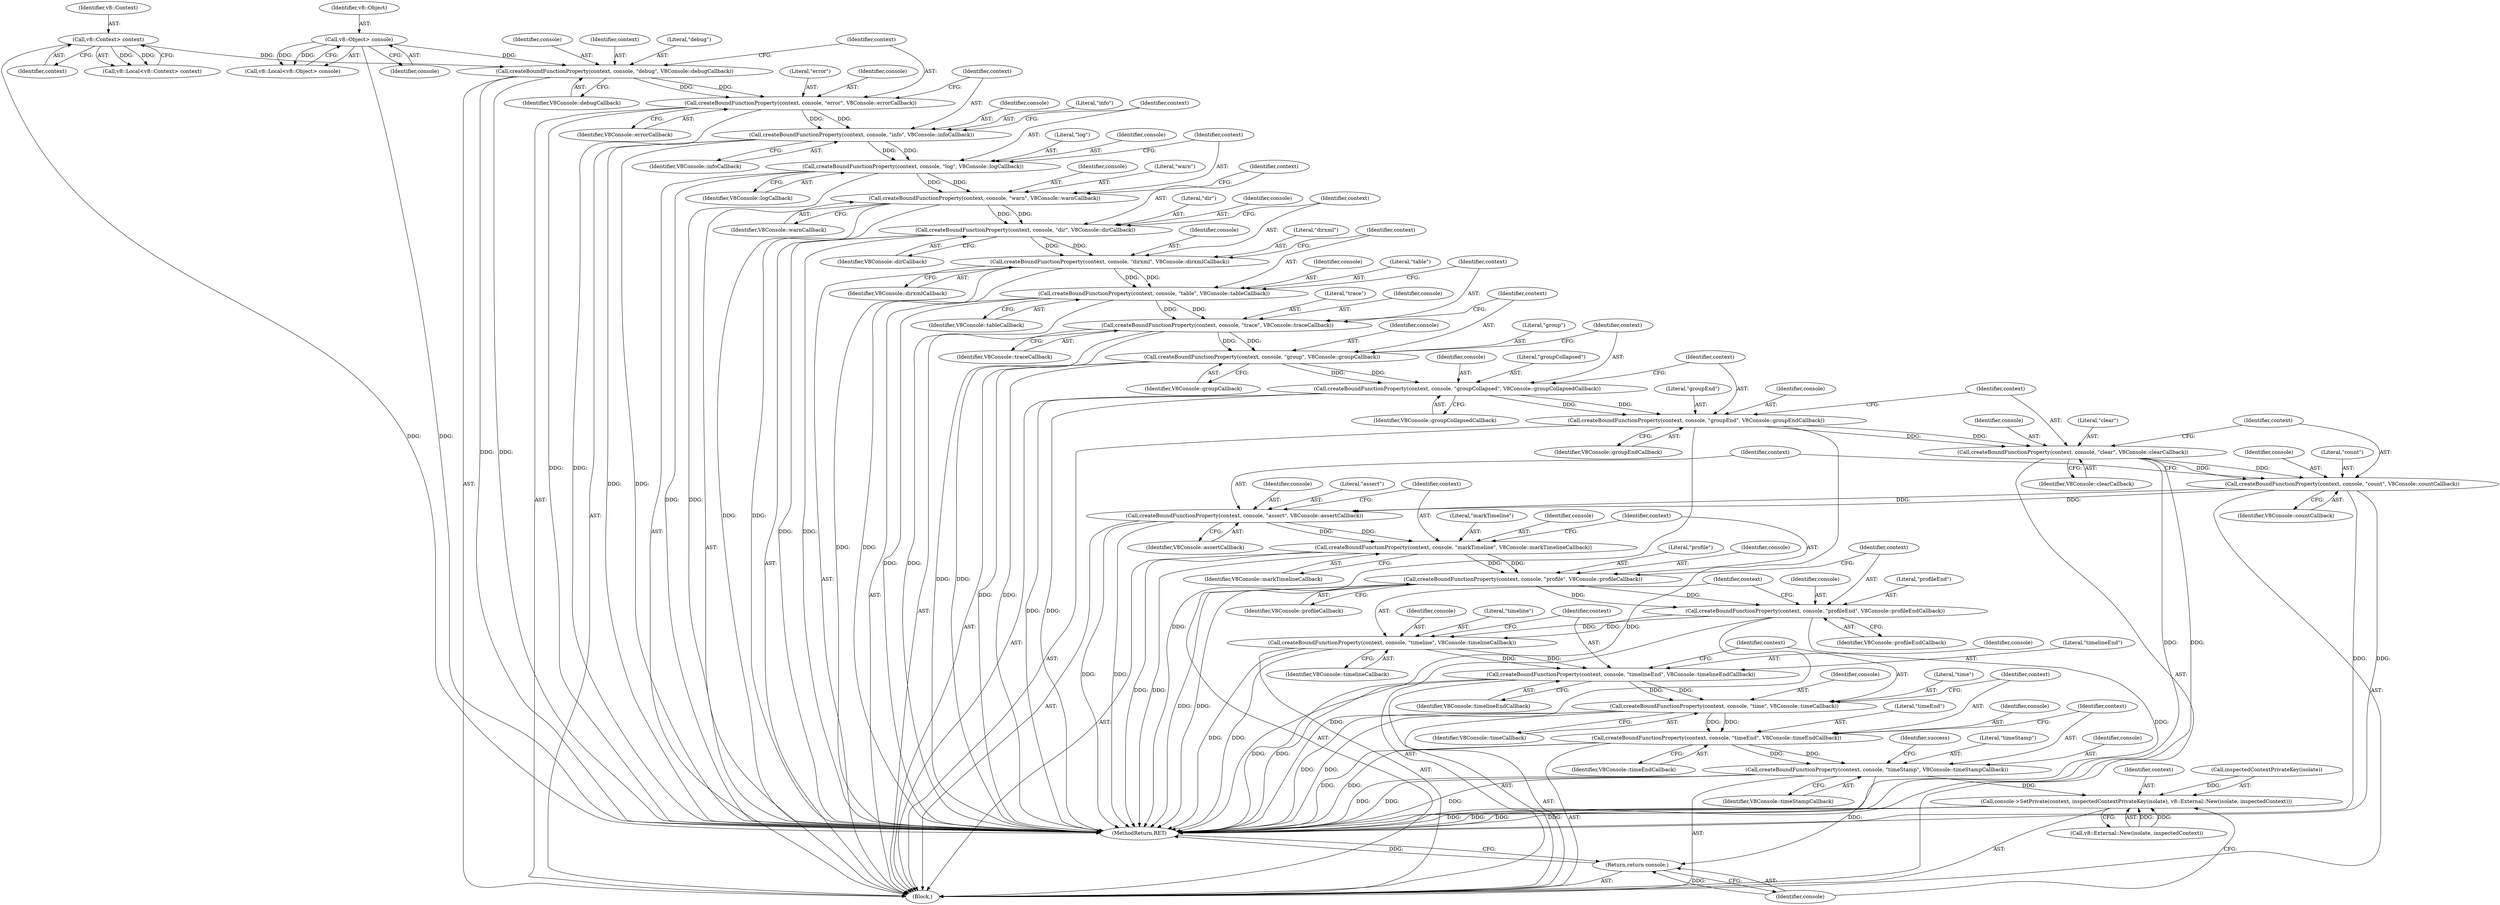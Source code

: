 digraph "0_Chrome_93bc623489bdcfc7e9127614fcfb3258edf3f0f9_0@API" {
"1000205" [label="(Call,createBoundFunctionProperty(context, console, \"profile\", V8Console::profileCallback))"];
"1000200" [label="(Call,createBoundFunctionProperty(context, console, \"markTimeline\", V8Console::markTimelineCallback))"];
"1000195" [label="(Call,createBoundFunctionProperty(context, console, \"assert\", V8Console::assertCallback))"];
"1000190" [label="(Call,createBoundFunctionProperty(context, console, \"count\", V8Console::countCallback))"];
"1000185" [label="(Call,createBoundFunctionProperty(context, console, \"clear\", V8Console::clearCallback))"];
"1000180" [label="(Call,createBoundFunctionProperty(context, console, \"groupEnd\", V8Console::groupEndCallback))"];
"1000175" [label="(Call,createBoundFunctionProperty(context, console, \"groupCollapsed\", V8Console::groupCollapsedCallback))"];
"1000170" [label="(Call,createBoundFunctionProperty(context, console, \"group\", V8Console::groupCallback))"];
"1000165" [label="(Call,createBoundFunctionProperty(context, console, \"trace\", V8Console::traceCallback))"];
"1000160" [label="(Call,createBoundFunctionProperty(context, console, \"table\", V8Console::tableCallback))"];
"1000155" [label="(Call,createBoundFunctionProperty(context, console, \"dirxml\", V8Console::dirxmlCallback))"];
"1000150" [label="(Call,createBoundFunctionProperty(context, console, \"dir\", V8Console::dirCallback))"];
"1000145" [label="(Call,createBoundFunctionProperty(context, console, \"warn\", V8Console::warnCallback))"];
"1000140" [label="(Call,createBoundFunctionProperty(context, console, \"log\", V8Console::logCallback))"];
"1000135" [label="(Call,createBoundFunctionProperty(context, console, \"info\", V8Console::infoCallback))"];
"1000130" [label="(Call,createBoundFunctionProperty(context, console, \"error\", V8Console::errorCallback))"];
"1000125" [label="(Call,createBoundFunctionProperty(context, console, \"debug\", V8Console::debugCallback))"];
"1000107" [label="(Call,v8::Context> context)"];
"1000120" [label="(Call,v8::Object> console)"];
"1000210" [label="(Call,createBoundFunctionProperty(context, console, \"profileEnd\", V8Console::profileEndCallback))"];
"1000215" [label="(Call,createBoundFunctionProperty(context, console, \"timeline\", V8Console::timelineCallback))"];
"1000220" [label="(Call,createBoundFunctionProperty(context, console, \"timelineEnd\", V8Console::timelineEndCallback))"];
"1000225" [label="(Call,createBoundFunctionProperty(context, console, \"time\", V8Console::timeCallback))"];
"1000230" [label="(Call,createBoundFunctionProperty(context, console, \"timeEnd\", V8Console::timeEndCallback))"];
"1000235" [label="(Call,createBoundFunctionProperty(context, console, \"timeStamp\", V8Console::timeStampCallback))"];
"1000249" [label="(Call,console->SetPrivate(context, inspectedContextPrivateKey(isolate), v8::External::New(isolate, inspectedContext)))"];
"1000256" [label="(Return,return console;)"];
"1000222" [label="(Identifier,console)"];
"1000188" [label="(Literal,\"clear\")"];
"1000192" [label="(Identifier,console)"];
"1000183" [label="(Literal,\"groupEnd\")"];
"1000205" [label="(Call,createBoundFunctionProperty(context, console, \"profile\", V8Console::profileCallback))"];
"1000219" [label="(Identifier,V8Console::timelineCallback)"];
"1000199" [label="(Identifier,V8Console::assertCallback)"];
"1000194" [label="(Identifier,V8Console::countCallback)"];
"1000186" [label="(Identifier,context)"];
"1000125" [label="(Call,createBoundFunctionProperty(context, console, \"debug\", V8Console::debugCallback))"];
"1000109" [label="(Identifier,context)"];
"1000105" [label="(Call,v8::Local<v8::Context> context)"];
"1000235" [label="(Call,createBoundFunctionProperty(context, console, \"timeStamp\", V8Console::timeStampCallback))"];
"1000257" [label="(Identifier,console)"];
"1000231" [label="(Identifier,context)"];
"1000208" [label="(Literal,\"profile\")"];
"1000133" [label="(Literal,\"error\")"];
"1000134" [label="(Identifier,V8Console::errorCallback)"];
"1000202" [label="(Identifier,console)"];
"1000166" [label="(Identifier,context)"];
"1000140" [label="(Call,createBoundFunctionProperty(context, console, \"log\", V8Console::logCallback))"];
"1000128" [label="(Literal,\"debug\")"];
"1000227" [label="(Identifier,console)"];
"1000172" [label="(Identifier,console)"];
"1000211" [label="(Identifier,context)"];
"1000256" [label="(Return,return console;)"];
"1000143" [label="(Literal,\"log\")"];
"1000230" [label="(Call,createBoundFunctionProperty(context, console, \"timeEnd\", V8Console::timeEndCallback))"];
"1000250" [label="(Identifier,context)"];
"1000232" [label="(Identifier,console)"];
"1000132" [label="(Identifier,console)"];
"1000131" [label="(Identifier,context)"];
"1000258" [label="(MethodReturn,RET)"];
"1000180" [label="(Call,createBoundFunctionProperty(context, console, \"groupEnd\", V8Console::groupEndCallback))"];
"1000127" [label="(Identifier,console)"];
"1000239" [label="(Identifier,V8Console::timeStampCallback)"];
"1000151" [label="(Identifier,context)"];
"1000121" [label="(Identifier,v8::Object)"];
"1000200" [label="(Call,createBoundFunctionProperty(context, console, \"markTimeline\", V8Console::markTimelineCallback))"];
"1000181" [label="(Identifier,context)"];
"1000223" [label="(Literal,\"timelineEnd\")"];
"1000185" [label="(Call,createBoundFunctionProperty(context, console, \"clear\", V8Console::clearCallback))"];
"1000249" [label="(Call,console->SetPrivate(context, inspectedContextPrivateKey(isolate), v8::External::New(isolate, inspectedContext)))"];
"1000137" [label="(Identifier,console)"];
"1000162" [label="(Identifier,console)"];
"1000135" [label="(Call,createBoundFunctionProperty(context, console, \"info\", V8Console::infoCallback))"];
"1000217" [label="(Identifier,console)"];
"1000204" [label="(Identifier,V8Console::markTimelineCallback)"];
"1000108" [label="(Identifier,v8::Context)"];
"1000165" [label="(Call,createBoundFunctionProperty(context, console, \"trace\", V8Console::traceCallback))"];
"1000215" [label="(Call,createBoundFunctionProperty(context, console, \"timeline\", V8Console::timelineCallback))"];
"1000171" [label="(Identifier,context)"];
"1000164" [label="(Identifier,V8Console::tableCallback)"];
"1000163" [label="(Literal,\"table\")"];
"1000147" [label="(Identifier,console)"];
"1000177" [label="(Identifier,console)"];
"1000216" [label="(Identifier,context)"];
"1000149" [label="(Identifier,V8Console::warnCallback)"];
"1000242" [label="(Identifier,success)"];
"1000233" [label="(Literal,\"timeEnd\")"];
"1000168" [label="(Literal,\"trace\")"];
"1000238" [label="(Literal,\"timeStamp\")"];
"1000190" [label="(Call,createBoundFunctionProperty(context, console, \"count\", V8Console::countCallback))"];
"1000170" [label="(Call,createBoundFunctionProperty(context, console, \"group\", V8Console::groupCallback))"];
"1000174" [label="(Identifier,V8Console::groupCallback)"];
"1000158" [label="(Literal,\"dirxml\")"];
"1000144" [label="(Identifier,V8Console::logCallback)"];
"1000129" [label="(Identifier,V8Console::debugCallback)"];
"1000193" [label="(Literal,\"count\")"];
"1000178" [label="(Literal,\"groupCollapsed\")"];
"1000138" [label="(Literal,\"info\")"];
"1000142" [label="(Identifier,console)"];
"1000169" [label="(Identifier,V8Console::traceCallback)"];
"1000251" [label="(Call,inspectedContextPrivateKey(isolate))"];
"1000226" [label="(Identifier,context)"];
"1000206" [label="(Identifier,context)"];
"1000176" [label="(Identifier,context)"];
"1000210" [label="(Call,createBoundFunctionProperty(context, console, \"profileEnd\", V8Console::profileEndCallback))"];
"1000203" [label="(Literal,\"markTimeline\")"];
"1000236" [label="(Identifier,context)"];
"1000120" [label="(Call,v8::Object> console)"];
"1000161" [label="(Identifier,context)"];
"1000150" [label="(Call,createBoundFunctionProperty(context, console, \"dir\", V8Console::dirCallback))"];
"1000139" [label="(Identifier,V8Console::infoCallback)"];
"1000122" [label="(Identifier,console)"];
"1000253" [label="(Call,v8::External::New(isolate, inspectedContext))"];
"1000201" [label="(Identifier,context)"];
"1000167" [label="(Identifier,console)"];
"1000145" [label="(Call,createBoundFunctionProperty(context, console, \"warn\", V8Console::warnCallback))"];
"1000220" [label="(Call,createBoundFunctionProperty(context, console, \"timelineEnd\", V8Console::timelineEndCallback))"];
"1000103" [label="(Block,)"];
"1000153" [label="(Literal,\"dir\")"];
"1000197" [label="(Identifier,console)"];
"1000209" [label="(Identifier,V8Console::profileCallback)"];
"1000157" [label="(Identifier,console)"];
"1000234" [label="(Identifier,V8Console::timeEndCallback)"];
"1000136" [label="(Identifier,context)"];
"1000107" [label="(Call,v8::Context> context)"];
"1000155" [label="(Call,createBoundFunctionProperty(context, console, \"dirxml\", V8Console::dirxmlCallback))"];
"1000187" [label="(Identifier,console)"];
"1000148" [label="(Literal,\"warn\")"];
"1000212" [label="(Identifier,console)"];
"1000126" [label="(Identifier,context)"];
"1000159" [label="(Identifier,V8Console::dirxmlCallback)"];
"1000184" [label="(Identifier,V8Console::groupEndCallback)"];
"1000218" [label="(Literal,\"timeline\")"];
"1000207" [label="(Identifier,console)"];
"1000214" [label="(Identifier,V8Console::profileEndCallback)"];
"1000221" [label="(Identifier,context)"];
"1000229" [label="(Identifier,V8Console::timeCallback)"];
"1000228" [label="(Literal,\"time\")"];
"1000237" [label="(Identifier,console)"];
"1000196" [label="(Identifier,context)"];
"1000152" [label="(Identifier,console)"];
"1000189" [label="(Identifier,V8Console::clearCallback)"];
"1000225" [label="(Call,createBoundFunctionProperty(context, console, \"time\", V8Console::timeCallback))"];
"1000118" [label="(Call,v8::Local<v8::Object> console)"];
"1000195" [label="(Call,createBoundFunctionProperty(context, console, \"assert\", V8Console::assertCallback))"];
"1000141" [label="(Identifier,context)"];
"1000173" [label="(Literal,\"group\")"];
"1000182" [label="(Identifier,console)"];
"1000156" [label="(Identifier,context)"];
"1000224" [label="(Identifier,V8Console::timelineEndCallback)"];
"1000198" [label="(Literal,\"assert\")"];
"1000191" [label="(Identifier,context)"];
"1000179" [label="(Identifier,V8Console::groupCollapsedCallback)"];
"1000160" [label="(Call,createBoundFunctionProperty(context, console, \"table\", V8Console::tableCallback))"];
"1000130" [label="(Call,createBoundFunctionProperty(context, console, \"error\", V8Console::errorCallback))"];
"1000175" [label="(Call,createBoundFunctionProperty(context, console, \"groupCollapsed\", V8Console::groupCollapsedCallback))"];
"1000146" [label="(Identifier,context)"];
"1000213" [label="(Literal,\"profileEnd\")"];
"1000154" [label="(Identifier,V8Console::dirCallback)"];
"1000205" -> "1000103"  [label="AST: "];
"1000205" -> "1000209"  [label="CFG: "];
"1000206" -> "1000205"  [label="AST: "];
"1000207" -> "1000205"  [label="AST: "];
"1000208" -> "1000205"  [label="AST: "];
"1000209" -> "1000205"  [label="AST: "];
"1000211" -> "1000205"  [label="CFG: "];
"1000205" -> "1000258"  [label="DDG: "];
"1000205" -> "1000258"  [label="DDG: "];
"1000200" -> "1000205"  [label="DDG: "];
"1000200" -> "1000205"  [label="DDG: "];
"1000205" -> "1000210"  [label="DDG: "];
"1000205" -> "1000210"  [label="DDG: "];
"1000200" -> "1000103"  [label="AST: "];
"1000200" -> "1000204"  [label="CFG: "];
"1000201" -> "1000200"  [label="AST: "];
"1000202" -> "1000200"  [label="AST: "];
"1000203" -> "1000200"  [label="AST: "];
"1000204" -> "1000200"  [label="AST: "];
"1000206" -> "1000200"  [label="CFG: "];
"1000200" -> "1000258"  [label="DDG: "];
"1000200" -> "1000258"  [label="DDG: "];
"1000195" -> "1000200"  [label="DDG: "];
"1000195" -> "1000200"  [label="DDG: "];
"1000195" -> "1000103"  [label="AST: "];
"1000195" -> "1000199"  [label="CFG: "];
"1000196" -> "1000195"  [label="AST: "];
"1000197" -> "1000195"  [label="AST: "];
"1000198" -> "1000195"  [label="AST: "];
"1000199" -> "1000195"  [label="AST: "];
"1000201" -> "1000195"  [label="CFG: "];
"1000195" -> "1000258"  [label="DDG: "];
"1000195" -> "1000258"  [label="DDG: "];
"1000190" -> "1000195"  [label="DDG: "];
"1000190" -> "1000195"  [label="DDG: "];
"1000190" -> "1000103"  [label="AST: "];
"1000190" -> "1000194"  [label="CFG: "];
"1000191" -> "1000190"  [label="AST: "];
"1000192" -> "1000190"  [label="AST: "];
"1000193" -> "1000190"  [label="AST: "];
"1000194" -> "1000190"  [label="AST: "];
"1000196" -> "1000190"  [label="CFG: "];
"1000190" -> "1000258"  [label="DDG: "];
"1000190" -> "1000258"  [label="DDG: "];
"1000185" -> "1000190"  [label="DDG: "];
"1000185" -> "1000190"  [label="DDG: "];
"1000185" -> "1000103"  [label="AST: "];
"1000185" -> "1000189"  [label="CFG: "];
"1000186" -> "1000185"  [label="AST: "];
"1000187" -> "1000185"  [label="AST: "];
"1000188" -> "1000185"  [label="AST: "];
"1000189" -> "1000185"  [label="AST: "];
"1000191" -> "1000185"  [label="CFG: "];
"1000185" -> "1000258"  [label="DDG: "];
"1000185" -> "1000258"  [label="DDG: "];
"1000180" -> "1000185"  [label="DDG: "];
"1000180" -> "1000185"  [label="DDG: "];
"1000180" -> "1000103"  [label="AST: "];
"1000180" -> "1000184"  [label="CFG: "];
"1000181" -> "1000180"  [label="AST: "];
"1000182" -> "1000180"  [label="AST: "];
"1000183" -> "1000180"  [label="AST: "];
"1000184" -> "1000180"  [label="AST: "];
"1000186" -> "1000180"  [label="CFG: "];
"1000180" -> "1000258"  [label="DDG: "];
"1000180" -> "1000258"  [label="DDG: "];
"1000175" -> "1000180"  [label="DDG: "];
"1000175" -> "1000180"  [label="DDG: "];
"1000175" -> "1000103"  [label="AST: "];
"1000175" -> "1000179"  [label="CFG: "];
"1000176" -> "1000175"  [label="AST: "];
"1000177" -> "1000175"  [label="AST: "];
"1000178" -> "1000175"  [label="AST: "];
"1000179" -> "1000175"  [label="AST: "];
"1000181" -> "1000175"  [label="CFG: "];
"1000175" -> "1000258"  [label="DDG: "];
"1000175" -> "1000258"  [label="DDG: "];
"1000170" -> "1000175"  [label="DDG: "];
"1000170" -> "1000175"  [label="DDG: "];
"1000170" -> "1000103"  [label="AST: "];
"1000170" -> "1000174"  [label="CFG: "];
"1000171" -> "1000170"  [label="AST: "];
"1000172" -> "1000170"  [label="AST: "];
"1000173" -> "1000170"  [label="AST: "];
"1000174" -> "1000170"  [label="AST: "];
"1000176" -> "1000170"  [label="CFG: "];
"1000170" -> "1000258"  [label="DDG: "];
"1000170" -> "1000258"  [label="DDG: "];
"1000165" -> "1000170"  [label="DDG: "];
"1000165" -> "1000170"  [label="DDG: "];
"1000165" -> "1000103"  [label="AST: "];
"1000165" -> "1000169"  [label="CFG: "];
"1000166" -> "1000165"  [label="AST: "];
"1000167" -> "1000165"  [label="AST: "];
"1000168" -> "1000165"  [label="AST: "];
"1000169" -> "1000165"  [label="AST: "];
"1000171" -> "1000165"  [label="CFG: "];
"1000165" -> "1000258"  [label="DDG: "];
"1000165" -> "1000258"  [label="DDG: "];
"1000160" -> "1000165"  [label="DDG: "];
"1000160" -> "1000165"  [label="DDG: "];
"1000160" -> "1000103"  [label="AST: "];
"1000160" -> "1000164"  [label="CFG: "];
"1000161" -> "1000160"  [label="AST: "];
"1000162" -> "1000160"  [label="AST: "];
"1000163" -> "1000160"  [label="AST: "];
"1000164" -> "1000160"  [label="AST: "];
"1000166" -> "1000160"  [label="CFG: "];
"1000160" -> "1000258"  [label="DDG: "];
"1000160" -> "1000258"  [label="DDG: "];
"1000155" -> "1000160"  [label="DDG: "];
"1000155" -> "1000160"  [label="DDG: "];
"1000155" -> "1000103"  [label="AST: "];
"1000155" -> "1000159"  [label="CFG: "];
"1000156" -> "1000155"  [label="AST: "];
"1000157" -> "1000155"  [label="AST: "];
"1000158" -> "1000155"  [label="AST: "];
"1000159" -> "1000155"  [label="AST: "];
"1000161" -> "1000155"  [label="CFG: "];
"1000155" -> "1000258"  [label="DDG: "];
"1000155" -> "1000258"  [label="DDG: "];
"1000150" -> "1000155"  [label="DDG: "];
"1000150" -> "1000155"  [label="DDG: "];
"1000150" -> "1000103"  [label="AST: "];
"1000150" -> "1000154"  [label="CFG: "];
"1000151" -> "1000150"  [label="AST: "];
"1000152" -> "1000150"  [label="AST: "];
"1000153" -> "1000150"  [label="AST: "];
"1000154" -> "1000150"  [label="AST: "];
"1000156" -> "1000150"  [label="CFG: "];
"1000150" -> "1000258"  [label="DDG: "];
"1000150" -> "1000258"  [label="DDG: "];
"1000145" -> "1000150"  [label="DDG: "];
"1000145" -> "1000150"  [label="DDG: "];
"1000145" -> "1000103"  [label="AST: "];
"1000145" -> "1000149"  [label="CFG: "];
"1000146" -> "1000145"  [label="AST: "];
"1000147" -> "1000145"  [label="AST: "];
"1000148" -> "1000145"  [label="AST: "];
"1000149" -> "1000145"  [label="AST: "];
"1000151" -> "1000145"  [label="CFG: "];
"1000145" -> "1000258"  [label="DDG: "];
"1000145" -> "1000258"  [label="DDG: "];
"1000140" -> "1000145"  [label="DDG: "];
"1000140" -> "1000145"  [label="DDG: "];
"1000140" -> "1000103"  [label="AST: "];
"1000140" -> "1000144"  [label="CFG: "];
"1000141" -> "1000140"  [label="AST: "];
"1000142" -> "1000140"  [label="AST: "];
"1000143" -> "1000140"  [label="AST: "];
"1000144" -> "1000140"  [label="AST: "];
"1000146" -> "1000140"  [label="CFG: "];
"1000140" -> "1000258"  [label="DDG: "];
"1000140" -> "1000258"  [label="DDG: "];
"1000135" -> "1000140"  [label="DDG: "];
"1000135" -> "1000140"  [label="DDG: "];
"1000135" -> "1000103"  [label="AST: "];
"1000135" -> "1000139"  [label="CFG: "];
"1000136" -> "1000135"  [label="AST: "];
"1000137" -> "1000135"  [label="AST: "];
"1000138" -> "1000135"  [label="AST: "];
"1000139" -> "1000135"  [label="AST: "];
"1000141" -> "1000135"  [label="CFG: "];
"1000135" -> "1000258"  [label="DDG: "];
"1000135" -> "1000258"  [label="DDG: "];
"1000130" -> "1000135"  [label="DDG: "];
"1000130" -> "1000135"  [label="DDG: "];
"1000130" -> "1000103"  [label="AST: "];
"1000130" -> "1000134"  [label="CFG: "];
"1000131" -> "1000130"  [label="AST: "];
"1000132" -> "1000130"  [label="AST: "];
"1000133" -> "1000130"  [label="AST: "];
"1000134" -> "1000130"  [label="AST: "];
"1000136" -> "1000130"  [label="CFG: "];
"1000130" -> "1000258"  [label="DDG: "];
"1000130" -> "1000258"  [label="DDG: "];
"1000125" -> "1000130"  [label="DDG: "];
"1000125" -> "1000130"  [label="DDG: "];
"1000125" -> "1000103"  [label="AST: "];
"1000125" -> "1000129"  [label="CFG: "];
"1000126" -> "1000125"  [label="AST: "];
"1000127" -> "1000125"  [label="AST: "];
"1000128" -> "1000125"  [label="AST: "];
"1000129" -> "1000125"  [label="AST: "];
"1000131" -> "1000125"  [label="CFG: "];
"1000125" -> "1000258"  [label="DDG: "];
"1000125" -> "1000258"  [label="DDG: "];
"1000107" -> "1000125"  [label="DDG: "];
"1000120" -> "1000125"  [label="DDG: "];
"1000107" -> "1000105"  [label="AST: "];
"1000107" -> "1000109"  [label="CFG: "];
"1000108" -> "1000107"  [label="AST: "];
"1000109" -> "1000107"  [label="AST: "];
"1000105" -> "1000107"  [label="CFG: "];
"1000107" -> "1000258"  [label="DDG: "];
"1000107" -> "1000105"  [label="DDG: "];
"1000107" -> "1000105"  [label="DDG: "];
"1000120" -> "1000118"  [label="AST: "];
"1000120" -> "1000122"  [label="CFG: "];
"1000121" -> "1000120"  [label="AST: "];
"1000122" -> "1000120"  [label="AST: "];
"1000118" -> "1000120"  [label="CFG: "];
"1000120" -> "1000258"  [label="DDG: "];
"1000120" -> "1000118"  [label="DDG: "];
"1000120" -> "1000118"  [label="DDG: "];
"1000210" -> "1000103"  [label="AST: "];
"1000210" -> "1000214"  [label="CFG: "];
"1000211" -> "1000210"  [label="AST: "];
"1000212" -> "1000210"  [label="AST: "];
"1000213" -> "1000210"  [label="AST: "];
"1000214" -> "1000210"  [label="AST: "];
"1000216" -> "1000210"  [label="CFG: "];
"1000210" -> "1000258"  [label="DDG: "];
"1000210" -> "1000258"  [label="DDG: "];
"1000210" -> "1000215"  [label="DDG: "];
"1000210" -> "1000215"  [label="DDG: "];
"1000215" -> "1000103"  [label="AST: "];
"1000215" -> "1000219"  [label="CFG: "];
"1000216" -> "1000215"  [label="AST: "];
"1000217" -> "1000215"  [label="AST: "];
"1000218" -> "1000215"  [label="AST: "];
"1000219" -> "1000215"  [label="AST: "];
"1000221" -> "1000215"  [label="CFG: "];
"1000215" -> "1000258"  [label="DDG: "];
"1000215" -> "1000258"  [label="DDG: "];
"1000215" -> "1000220"  [label="DDG: "];
"1000215" -> "1000220"  [label="DDG: "];
"1000220" -> "1000103"  [label="AST: "];
"1000220" -> "1000224"  [label="CFG: "];
"1000221" -> "1000220"  [label="AST: "];
"1000222" -> "1000220"  [label="AST: "];
"1000223" -> "1000220"  [label="AST: "];
"1000224" -> "1000220"  [label="AST: "];
"1000226" -> "1000220"  [label="CFG: "];
"1000220" -> "1000258"  [label="DDG: "];
"1000220" -> "1000258"  [label="DDG: "];
"1000220" -> "1000225"  [label="DDG: "];
"1000220" -> "1000225"  [label="DDG: "];
"1000225" -> "1000103"  [label="AST: "];
"1000225" -> "1000229"  [label="CFG: "];
"1000226" -> "1000225"  [label="AST: "];
"1000227" -> "1000225"  [label="AST: "];
"1000228" -> "1000225"  [label="AST: "];
"1000229" -> "1000225"  [label="AST: "];
"1000231" -> "1000225"  [label="CFG: "];
"1000225" -> "1000258"  [label="DDG: "];
"1000225" -> "1000258"  [label="DDG: "];
"1000225" -> "1000230"  [label="DDG: "];
"1000225" -> "1000230"  [label="DDG: "];
"1000230" -> "1000103"  [label="AST: "];
"1000230" -> "1000234"  [label="CFG: "];
"1000231" -> "1000230"  [label="AST: "];
"1000232" -> "1000230"  [label="AST: "];
"1000233" -> "1000230"  [label="AST: "];
"1000234" -> "1000230"  [label="AST: "];
"1000236" -> "1000230"  [label="CFG: "];
"1000230" -> "1000258"  [label="DDG: "];
"1000230" -> "1000258"  [label="DDG: "];
"1000230" -> "1000235"  [label="DDG: "];
"1000230" -> "1000235"  [label="DDG: "];
"1000235" -> "1000103"  [label="AST: "];
"1000235" -> "1000239"  [label="CFG: "];
"1000236" -> "1000235"  [label="AST: "];
"1000237" -> "1000235"  [label="AST: "];
"1000238" -> "1000235"  [label="AST: "];
"1000239" -> "1000235"  [label="AST: "];
"1000242" -> "1000235"  [label="CFG: "];
"1000235" -> "1000258"  [label="DDG: "];
"1000235" -> "1000258"  [label="DDG: "];
"1000235" -> "1000258"  [label="DDG: "];
"1000235" -> "1000249"  [label="DDG: "];
"1000235" -> "1000256"  [label="DDG: "];
"1000249" -> "1000103"  [label="AST: "];
"1000249" -> "1000253"  [label="CFG: "];
"1000250" -> "1000249"  [label="AST: "];
"1000251" -> "1000249"  [label="AST: "];
"1000253" -> "1000249"  [label="AST: "];
"1000257" -> "1000249"  [label="CFG: "];
"1000249" -> "1000258"  [label="DDG: "];
"1000249" -> "1000258"  [label="DDG: "];
"1000249" -> "1000258"  [label="DDG: "];
"1000249" -> "1000258"  [label="DDG: "];
"1000251" -> "1000249"  [label="DDG: "];
"1000253" -> "1000249"  [label="DDG: "];
"1000253" -> "1000249"  [label="DDG: "];
"1000256" -> "1000103"  [label="AST: "];
"1000256" -> "1000257"  [label="CFG: "];
"1000257" -> "1000256"  [label="AST: "];
"1000258" -> "1000256"  [label="CFG: "];
"1000256" -> "1000258"  [label="DDG: "];
"1000257" -> "1000256"  [label="DDG: "];
}
